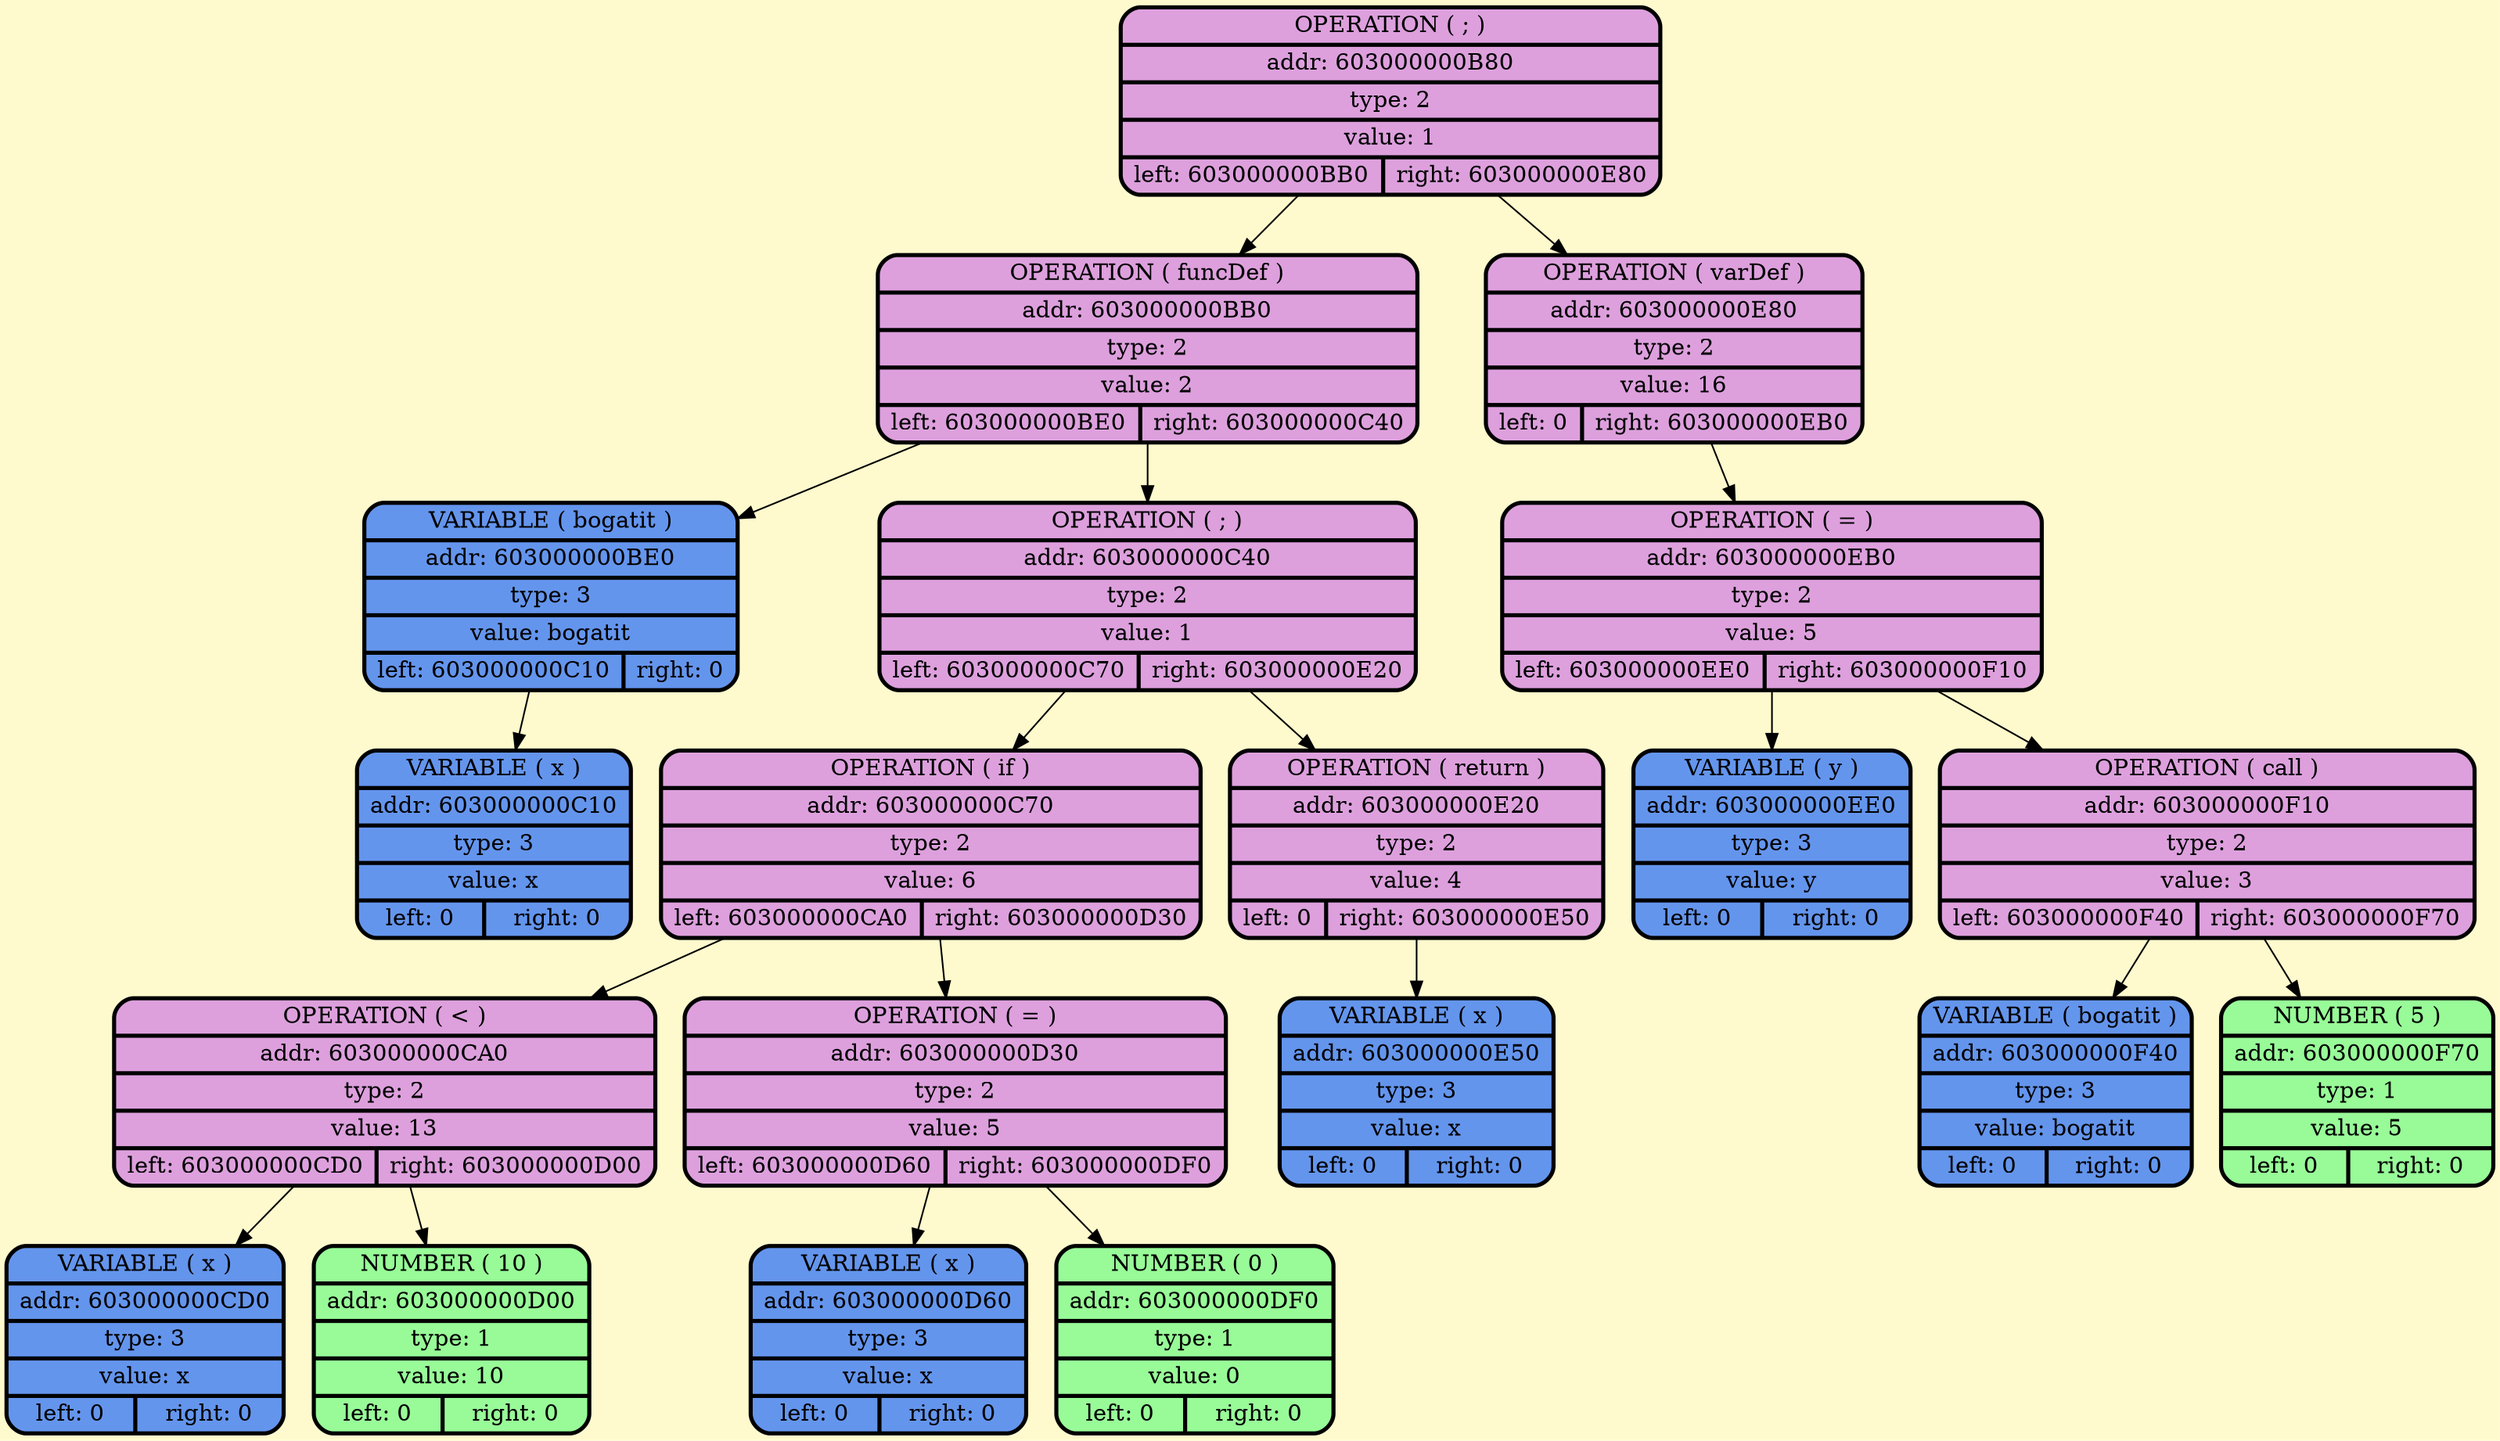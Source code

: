digraph G {
    node [style=filled, fontcolor=darkblue, fillcolor=peachpuff, color="#252A34", penwidth=2.5];
    bgcolor="lemonchiffon";

node_0x603000000b80 [shape=Mrecord; style = filled; fillcolor=plum; color = "#000000"; fontcolor = "#000000";label=" {OPERATION ( ; ) | addr: 603000000B80 | type: 2 | value: 1 | {left: 603000000BB0 | right: 603000000E80}} "];
node_0x603000000bb0 [shape=Mrecord; style = filled; fillcolor=plum; color = "#000000"; fontcolor = "#000000";label=" {OPERATION ( funcDef ) | addr: 603000000BB0 | type: 2 | value: 2 | {left: 603000000BE0 | right: 603000000C40}} "];
    node_0x603000000be0 [shape=Mrecord; style = filled; fillcolor = cornflowerblue; color = "#000000"; fontcolor = "#000000";  label="  {VARIABLE ( bogatit )| addr: 603000000BE0 | type: 3| value: bogatit | {left: 603000000C10 | right: 0}} "];
    node_0x603000000c10 [shape=Mrecord; style = filled; fillcolor = cornflowerblue; color = "#000000"; fontcolor = "#000000";  label="  {VARIABLE ( x )| addr: 603000000C10 | type: 3| value: x | {left: 0 | right: 0}} "];
node_0x603000000c40 [shape=Mrecord; style = filled; fillcolor=plum; color = "#000000"; fontcolor = "#000000";label=" {OPERATION ( ; ) | addr: 603000000C40 | type: 2 | value: 1 | {left: 603000000C70 | right: 603000000E20}} "];
node_0x603000000c70 [shape=Mrecord; style = filled; fillcolor=plum; color = "#000000"; fontcolor = "#000000";label=" {OPERATION ( if ) | addr: 603000000C70 | type: 2 | value: 6 | {left: 603000000CA0 | right: 603000000D30}} "];
node_0x603000000ca0 [shape=Mrecord; style = filled; fillcolor=plum; color = "#000000"; fontcolor = "#000000";label=" {OPERATION ( \< ) | addr: 603000000CA0 | type: 2 | value: 13 | {left: 603000000CD0 | right: 603000000D00}} "];
    node_0x603000000cd0 [shape=Mrecord; style = filled; fillcolor = cornflowerblue; color = "#000000"; fontcolor = "#000000";  label="  {VARIABLE ( x )| addr: 603000000CD0 | type: 3| value: x | {left: 0 | right: 0}} "];
    node_0x603000000d00 [shape=Mrecord; style = filled; fillcolor = palegreen; color = "#000000"; fontcolor = "#000000";  label="  {NUMBER ( 10 )| addr: 603000000D00 | type: 1| value: 10 | {left: 0 | right: 0}} "];
node_0x603000000d30 [shape=Mrecord; style = filled; fillcolor=plum; color = "#000000"; fontcolor = "#000000";label=" {OPERATION ( = ) | addr: 603000000D30 | type: 2 | value: 5 | {left: 603000000D60 | right: 603000000DF0}} "];
    node_0x603000000d60 [shape=Mrecord; style = filled; fillcolor = cornflowerblue; color = "#000000"; fontcolor = "#000000";  label="  {VARIABLE ( x )| addr: 603000000D60 | type: 3| value: x | {left: 0 | right: 0}} "];
    node_0x603000000df0 [shape=Mrecord; style = filled; fillcolor = palegreen; color = "#000000"; fontcolor = "#000000";  label="  {NUMBER ( 0 )| addr: 603000000DF0 | type: 1| value: 0 | {left: 0 | right: 0}} "];
node_0x603000000e20 [shape=Mrecord; style = filled; fillcolor=plum; color = "#000000"; fontcolor = "#000000";label=" {OPERATION ( return ) | addr: 603000000E20 | type: 2 | value: 4 | {left: 0 | right: 603000000E50}} "];
    node_0x603000000e50 [shape=Mrecord; style = filled; fillcolor = cornflowerblue; color = "#000000"; fontcolor = "#000000";  label="  {VARIABLE ( x )| addr: 603000000E50 | type: 3| value: x | {left: 0 | right: 0}} "];
node_0x603000000e80 [shape=Mrecord; style = filled; fillcolor=plum; color = "#000000"; fontcolor = "#000000";label=" {OPERATION ( varDef ) | addr: 603000000E80 | type: 2 | value: 16 | {left: 0 | right: 603000000EB0}} "];
node_0x603000000eb0 [shape=Mrecord; style = filled; fillcolor=plum; color = "#000000"; fontcolor = "#000000";label=" {OPERATION ( = ) | addr: 603000000EB0 | type: 2 | value: 5 | {left: 603000000EE0 | right: 603000000F10}} "];
    node_0x603000000ee0 [shape=Mrecord; style = filled; fillcolor = cornflowerblue; color = "#000000"; fontcolor = "#000000";  label="  {VARIABLE ( y )| addr: 603000000EE0 | type: 3| value: y | {left: 0 | right: 0}} "];
node_0x603000000f10 [shape=Mrecord; style = filled; fillcolor=plum; color = "#000000"; fontcolor = "#000000";label=" {OPERATION ( call ) | addr: 603000000F10 | type: 2 | value: 3 | {left: 603000000F40 | right: 603000000F70}} "];
    node_0x603000000f40 [shape=Mrecord; style = filled; fillcolor = cornflowerblue; color = "#000000"; fontcolor = "#000000";  label="  {VARIABLE ( bogatit )| addr: 603000000F40 | type: 3| value: bogatit | {left: 0 | right: 0}} "];
    node_0x603000000f70 [shape=Mrecord; style = filled; fillcolor = palegreen; color = "#000000"; fontcolor = "#000000";  label="  {NUMBER ( 5 )| addr: 603000000F70 | type: 1| value: 5 | {left: 0 | right: 0}} "];
    node_0x603000000b80 -> node_0x603000000bb0;
    node_0x603000000bb0 -> node_0x603000000be0;
    node_0x603000000be0 -> node_0x603000000c10;
    node_0x603000000bb0 -> node_0x603000000c40;
    node_0x603000000c40 -> node_0x603000000c70;
    node_0x603000000c70 -> node_0x603000000ca0;
    node_0x603000000ca0 -> node_0x603000000cd0;
    node_0x603000000ca0 -> node_0x603000000d00;
    node_0x603000000c70 -> node_0x603000000d30;
    node_0x603000000d30 -> node_0x603000000d60;
    node_0x603000000d30 -> node_0x603000000df0;
    node_0x603000000c40 -> node_0x603000000e20;
    node_0x603000000e20 -> node_0x603000000e50;
    node_0x603000000b80 -> node_0x603000000e80;
    node_0x603000000e80 -> node_0x603000000eb0;
    node_0x603000000eb0 -> node_0x603000000ee0;
    node_0x603000000eb0 -> node_0x603000000f10;
    node_0x603000000f10 -> node_0x603000000f40;
    node_0x603000000f10 -> node_0x603000000f70;
}
